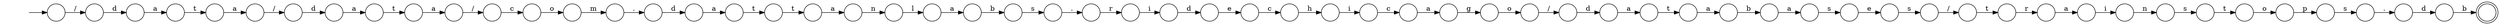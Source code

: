 digraph Automaton {
  rankdir = LR;
  0 [shape=doublecircle,label=""];
  1 [shape=circle,label=""];
  1 -> 54 [label="/"]
  2 [shape=circle,label=""];
  2 -> 30 [label="g"]
  3 [shape=circle,label=""];
  3 -> 42 [label="a"]
  4 [shape=circle,label=""];
  4 -> 50 [label="d"]
  5 [shape=circle,label=""];
  5 -> 23 [label="l"]
  6 [shape=circle,label=""];
  6 -> 25 [label="/"]
  7 [shape=circle,label=""];
  initial [shape=plaintext,label=""];
  initial -> 7
  7 -> 44 [label="/"]
  8 [shape=circle,label=""];
  8 -> 56 [label="d"]
  9 [shape=circle,label=""];
  9 -> 51 [label="n"]
  10 [shape=circle,label=""];
  10 -> 12 [label="t"]
  11 [shape=circle,label=""];
  11 -> 9 [label="i"]
  12 [shape=circle,label=""];
  12 -> 21 [label="t"]
  13 [shape=circle,label=""];
  13 -> 36 [label="r"]
  14 [shape=circle,label=""];
  14 -> 5 [label="n"]
  15 [shape=circle,label=""];
  15 -> 3 [label="t"]
  16 [shape=circle,label=""];
  16 -> 0 [label="b"]
  17 [shape=circle,label=""];
  17 -> 26 [label="s"]
  18 [shape=circle,label=""];
  18 -> 45 [label="a"]
  19 [shape=circle,label=""];
  19 -> 29 [label="s"]
  20 [shape=circle,label=""];
  20 -> 58 [label="i"]
  21 [shape=circle,label=""];
  21 -> 14 [label="a"]
  22 [shape=circle,label=""];
  22 -> 18 [label="t"]
  23 [shape=circle,label=""];
  23 -> 27 [label="a"]
  24 [shape=circle,label=""];
  24 -> 16 [label="d"]
  25 [shape=circle,label=""];
  25 -> 48 [label="t"]
  26 [shape=circle,label=""];
  26 -> 60 [label="e"]
  27 [shape=circle,label=""];
  27 -> 19 [label="b"]
  28 [shape=circle,label=""];
  28 -> 2 [label="a"]
  29 [shape=circle,label=""];
  29 -> 13 [label="."]
  30 [shape=circle,label=""];
  30 -> 47 [label="o"]
  31 [shape=circle,label=""];
  31 -> 38 [label="d"]
  32 [shape=circle,label=""];
  32 -> 24 [label="."]
  33 [shape=circle,label=""];
  33 -> 49 [label="o"]
  34 [shape=circle,label=""];
  34 -> 20 [label="h"]
  35 [shape=circle,label=""];
  35 -> 8 [label="."]
  36 [shape=circle,label=""];
  36 -> 4 [label="i"]
  37 [shape=circle,label=""];
  37 -> 32 [label="s"]
  38 [shape=circle,label=""];
  38 -> 15 [label="a"]
  39 [shape=circle,label=""];
  39 -> 33 [label="t"]
  40 [shape=circle,label=""];
  40 -> 11 [label="a"]
  41 [shape=circle,label=""];
  41 -> 55 [label="c"]
  42 [shape=circle,label=""];
  42 -> 61 [label="b"]
  43 [shape=circle,label=""];
  43 -> 53 [label="a"]
  44 [shape=circle,label=""];
  44 -> 43 [label="d"]
  45 [shape=circle,label=""];
  45 -> 41 [label="/"]
  46 [shape=circle,label=""];
  46 -> 34 [label="c"]
  47 [shape=circle,label=""];
  47 -> 31 [label="/"]
  48 [shape=circle,label=""];
  48 -> 40 [label="r"]
  49 [shape=circle,label=""];
  49 -> 37 [label="p"]
  50 [shape=circle,label=""];
  50 -> 46 [label="e"]
  51 [shape=circle,label=""];
  51 -> 39 [label="s"]
  52 [shape=circle,label=""];
  52 -> 35 [label="m"]
  53 [shape=circle,label=""];
  53 -> 57 [label="t"]
  54 [shape=circle,label=""];
  54 -> 59 [label="d"]
  55 [shape=circle,label=""];
  55 -> 52 [label="o"]
  56 [shape=circle,label=""];
  56 -> 10 [label="a"]
  57 [shape=circle,label=""];
  57 -> 1 [label="a"]
  58 [shape=circle,label=""];
  58 -> 28 [label="c"]
  59 [shape=circle,label=""];
  59 -> 22 [label="a"]
  60 [shape=circle,label=""];
  60 -> 6 [label="s"]
  61 [shape=circle,label=""];
  61 -> 17 [label="a"]
}
